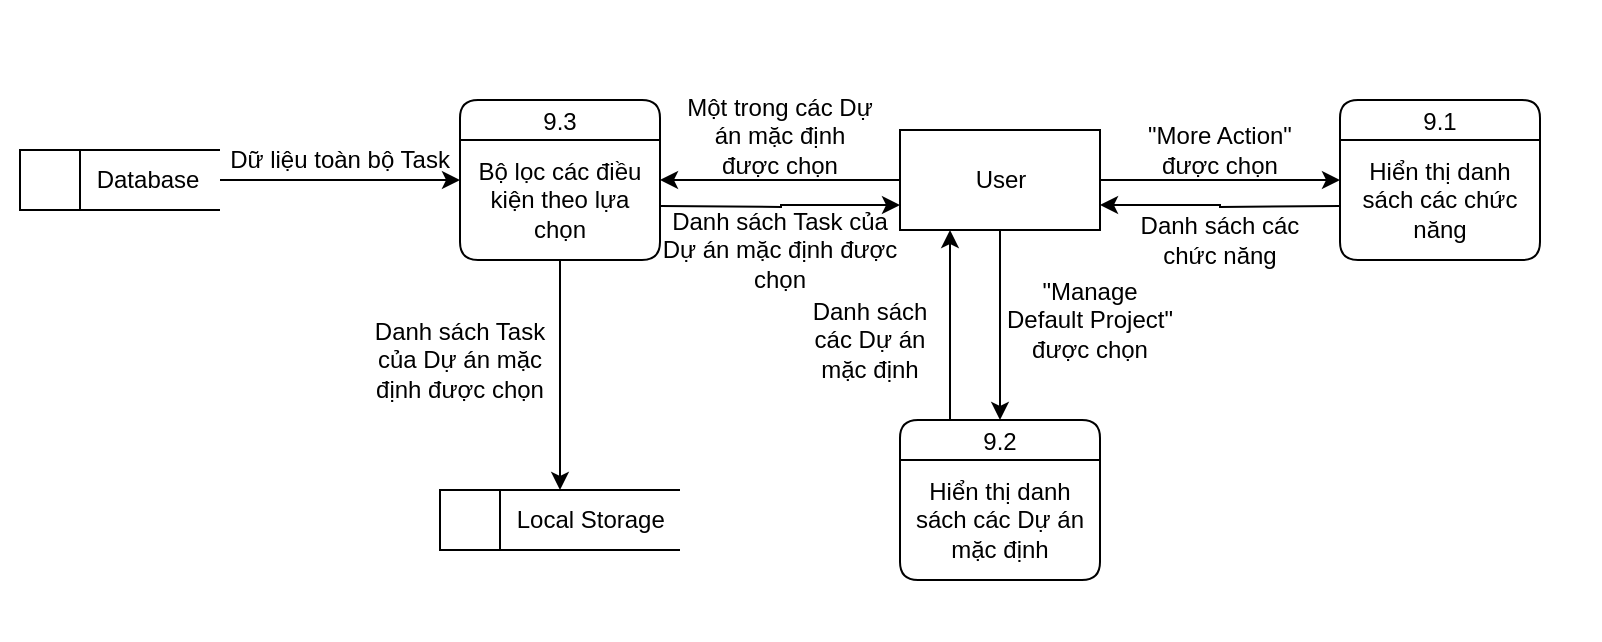<mxfile version="13.10.4" type="device"><diagram id="9QwaHmy63moE6HXvgbr9" name="Page-1"><mxGraphModel dx="1865" dy="1749" grid="1" gridSize="10" guides="1" tooltips="1" connect="1" arrows="1" fold="1" page="1" pageScale="1" pageWidth="827" pageHeight="1169" math="0" shadow="0"><root><mxCell id="0"/><mxCell id="1" parent="0"/><mxCell id="UpDwbXcqQVIgHQb2q2-l-38" value="" style="rounded=0;whiteSpace=wrap;html=1;strokeColor=none;" parent="1" vertex="1"><mxGeometry x="-440" y="-10" width="800" height="320" as="geometry"/></mxCell><mxCell id="UpDwbXcqQVIgHQb2q2-l-3" style="edgeStyle=orthogonalEdgeStyle;rounded=0;orthogonalLoop=1;jettySize=auto;html=1;entryX=0;entryY=0.5;entryDx=0;entryDy=0;" parent="1" source="UpDwbXcqQVIgHQb2q2-l-1" target="UpDwbXcqQVIgHQb2q2-l-2" edge="1"><mxGeometry relative="1" as="geometry"/></mxCell><mxCell id="UpDwbXcqQVIgHQb2q2-l-15" style="edgeStyle=orthogonalEdgeStyle;rounded=0;orthogonalLoop=1;jettySize=auto;html=1;entryX=0.5;entryY=0;entryDx=0;entryDy=0;" parent="1" source="UpDwbXcqQVIgHQb2q2-l-1" target="UpDwbXcqQVIgHQb2q2-l-6" edge="1"><mxGeometry relative="1" as="geometry"/></mxCell><mxCell id="UpDwbXcqQVIgHQb2q2-l-21" style="edgeStyle=orthogonalEdgeStyle;rounded=0;orthogonalLoop=1;jettySize=auto;html=1;entryX=1;entryY=0.5;entryDx=0;entryDy=0;" parent="1" source="UpDwbXcqQVIgHQb2q2-l-1" target="UpDwbXcqQVIgHQb2q2-l-19" edge="1"><mxGeometry relative="1" as="geometry"><mxPoint x="-90" y="80" as="targetPoint"/></mxGeometry></mxCell><mxCell id="UpDwbXcqQVIgHQb2q2-l-1" value="User" style="html=1;dashed=0;whitespace=wrap;" parent="1" vertex="1"><mxGeometry x="10" y="55" width="100" height="50" as="geometry"/></mxCell><mxCell id="UpDwbXcqQVIgHQb2q2-l-13" style="edgeStyle=orthogonalEdgeStyle;rounded=0;orthogonalLoop=1;jettySize=auto;html=1;entryX=1;entryY=0.75;entryDx=0;entryDy=0;" parent="1" target="UpDwbXcqQVIgHQb2q2-l-1" edge="1"><mxGeometry relative="1" as="geometry"><mxPoint x="230" y="93" as="sourcePoint"/></mxGeometry></mxCell><mxCell id="UpDwbXcqQVIgHQb2q2-l-2" value="9.1" style="swimlane;fontStyle=0;childLayout=stackLayout;horizontal=1;startSize=20;fillColor=#ffffff;horizontalStack=0;resizeParent=1;resizeParentMax=0;resizeLast=0;collapsible=0;marginBottom=0;swimlaneFillColor=#ffffff;rounded=1;" parent="1" vertex="1"><mxGeometry x="230" y="40" width="100" height="80" as="geometry"/></mxCell><mxCell id="UpDwbXcqQVIgHQb2q2-l-4" value="Hiển thị danh sách các chức năng" style="text;html=1;strokeColor=none;fillColor=none;align=center;verticalAlign=middle;whiteSpace=wrap;rounded=0;" parent="UpDwbXcqQVIgHQb2q2-l-2" vertex="1"><mxGeometry y="20" width="100" height="60" as="geometry"/></mxCell><mxCell id="UpDwbXcqQVIgHQb2q2-l-5" value="&quot;More Action&quot;&lt;br&gt;được chọn" style="text;html=1;strokeColor=none;fillColor=none;align=center;verticalAlign=middle;whiteSpace=wrap;rounded=0;" parent="1" vertex="1"><mxGeometry x="110" y="55" width="120" height="20" as="geometry"/></mxCell><mxCell id="UpDwbXcqQVIgHQb2q2-l-16" style="edgeStyle=orthogonalEdgeStyle;rounded=0;orthogonalLoop=1;jettySize=auto;html=1;entryX=0.25;entryY=1;entryDx=0;entryDy=0;exitX=0.25;exitY=0;exitDx=0;exitDy=0;" parent="1" source="UpDwbXcqQVIgHQb2q2-l-6" target="UpDwbXcqQVIgHQb2q2-l-1" edge="1"><mxGeometry relative="1" as="geometry"/></mxCell><mxCell id="UpDwbXcqQVIgHQb2q2-l-6" value="9.2" style="swimlane;fontStyle=0;childLayout=stackLayout;horizontal=1;startSize=20;fillColor=#ffffff;horizontalStack=0;resizeParent=1;resizeParentMax=0;resizeLast=0;collapsible=0;marginBottom=0;swimlaneFillColor=#ffffff;rounded=1;" parent="1" vertex="1"><mxGeometry x="10" y="200" width="100" height="80" as="geometry"/></mxCell><mxCell id="UpDwbXcqQVIgHQb2q2-l-7" value="Hiển thị danh sách các Dự án mặc định" style="text;html=1;strokeColor=none;fillColor=none;align=center;verticalAlign=middle;whiteSpace=wrap;rounded=0;" parent="UpDwbXcqQVIgHQb2q2-l-6" vertex="1"><mxGeometry y="20" width="100" height="60" as="geometry"/></mxCell><mxCell id="UpDwbXcqQVIgHQb2q2-l-9" value="&quot;Manage Default Project&quot; được chọn" style="text;html=1;strokeColor=none;fillColor=none;align=center;verticalAlign=middle;whiteSpace=wrap;rounded=0;" parent="1" vertex="1"><mxGeometry x="60" y="105" width="90" height="90" as="geometry"/></mxCell><mxCell id="UpDwbXcqQVIgHQb2q2-l-14" value="Danh sách các&lt;br&gt;chức năng" style="text;html=1;strokeColor=none;fillColor=none;align=center;verticalAlign=middle;whiteSpace=wrap;rounded=0;" parent="1" vertex="1"><mxGeometry x="110" y="100" width="120" height="20" as="geometry"/></mxCell><mxCell id="UpDwbXcqQVIgHQb2q2-l-17" value="Danh sách các Dự án mặc định" style="text;html=1;strokeColor=none;fillColor=none;align=center;verticalAlign=middle;whiteSpace=wrap;rounded=0;" parent="1" vertex="1"><mxGeometry x="-40" y="120" width="70" height="80" as="geometry"/></mxCell><mxCell id="UpDwbXcqQVIgHQb2q2-l-27" style="edgeStyle=orthogonalEdgeStyle;rounded=0;orthogonalLoop=1;jettySize=auto;html=1;entryX=0;entryY=0.75;entryDx=0;entryDy=0;" parent="1" target="UpDwbXcqQVIgHQb2q2-l-1" edge="1"><mxGeometry relative="1" as="geometry"><mxPoint x="-110" y="93" as="sourcePoint"/></mxGeometry></mxCell><mxCell id="UpDwbXcqQVIgHQb2q2-l-19" value="9.3" style="swimlane;fontStyle=0;childLayout=stackLayout;horizontal=1;startSize=20;fillColor=#ffffff;horizontalStack=0;resizeParent=1;resizeParentMax=0;resizeLast=0;collapsible=0;marginBottom=0;swimlaneFillColor=#ffffff;rounded=1;" parent="1" vertex="1"><mxGeometry x="-210" y="40" width="100" height="80" as="geometry"/></mxCell><mxCell id="UpDwbXcqQVIgHQb2q2-l-20" value="Bộ lọc các điều kiện theo lựa chọn" style="text;html=1;strokeColor=none;fillColor=none;align=center;verticalAlign=middle;whiteSpace=wrap;rounded=0;" parent="UpDwbXcqQVIgHQb2q2-l-19" vertex="1"><mxGeometry y="20" width="100" height="60" as="geometry"/></mxCell><mxCell id="UpDwbXcqQVIgHQb2q2-l-22" value="Một trong các Dự án mặc định &lt;br&gt;được chọn" style="text;html=1;strokeColor=none;fillColor=none;align=center;verticalAlign=middle;whiteSpace=wrap;rounded=0;" parent="1" vertex="1"><mxGeometry x="-100" y="40" width="100" height="35" as="geometry"/></mxCell><mxCell id="UpDwbXcqQVIgHQb2q2-l-24" style="edgeStyle=orthogonalEdgeStyle;rounded=0;orthogonalLoop=1;jettySize=auto;html=1;" parent="1" source="UpDwbXcqQVIgHQb2q2-l-23" edge="1"><mxGeometry relative="1" as="geometry"><mxPoint x="-210" y="80" as="targetPoint"/></mxGeometry></mxCell><mxCell id="UpDwbXcqQVIgHQb2q2-l-23" value="&amp;nbsp; &amp;nbsp; &amp;nbsp; &amp;nbsp; &amp;nbsp; Database" style="html=1;dashed=0;whitespace=wrap;shape=mxgraph.dfd.dataStoreID;align=left;spacingLeft=3;points=[[0,0],[0.5,0],[1,0],[0,0.5],[1,0.5],[0,1],[0.5,1],[1,1]];rounded=1;" parent="1" vertex="1"><mxGeometry x="-430" y="65" width="100" height="30" as="geometry"/></mxCell><mxCell id="UpDwbXcqQVIgHQb2q2-l-25" value="Dữ liệu toàn bộ Task" style="text;html=1;strokeColor=none;fillColor=none;align=center;verticalAlign=middle;whiteSpace=wrap;rounded=0;" parent="1" vertex="1"><mxGeometry x="-330" y="60" width="120" height="20" as="geometry"/></mxCell><mxCell id="UpDwbXcqQVIgHQb2q2-l-28" value="Danh sách Task của Dự án mặc định được chọn" style="text;html=1;strokeColor=none;fillColor=none;align=center;verticalAlign=middle;whiteSpace=wrap;rounded=0;" parent="1" vertex="1"><mxGeometry x="-110" y="105" width="120" height="20" as="geometry"/></mxCell><mxCell id="_gCmyVALaA6k8eJj6E3y-1" value="&amp;nbsp; &amp;nbsp; &amp;nbsp; &amp;nbsp; &amp;nbsp; Local Storage" style="html=1;dashed=0;whitespace=wrap;shape=mxgraph.dfd.dataStoreID;align=left;spacingLeft=3;points=[[0,0],[0.5,0],[1,0],[0,0.5],[1,0.5],[0,1],[0.5,1],[1,1]];rounded=1;" parent="1" vertex="1"><mxGeometry x="-220" y="235" width="120" height="30" as="geometry"/></mxCell><mxCell id="_gCmyVALaA6k8eJj6E3y-2" style="edgeStyle=orthogonalEdgeStyle;rounded=0;orthogonalLoop=1;jettySize=auto;html=1;entryX=0.5;entryY=0;entryDx=0;entryDy=0;" parent="1" source="UpDwbXcqQVIgHQb2q2-l-20" target="_gCmyVALaA6k8eJj6E3y-1" edge="1"><mxGeometry relative="1" as="geometry"/></mxCell><mxCell id="_gCmyVALaA6k8eJj6E3y-3" value="Danh sách Task&lt;br&gt;của Dự án mặc&lt;br&gt;định được chọn" style="text;html=1;strokeColor=none;fillColor=none;align=center;verticalAlign=middle;whiteSpace=wrap;rounded=0;" parent="1" vertex="1"><mxGeometry x="-270" y="160" width="120" height="20" as="geometry"/></mxCell></root></mxGraphModel></diagram></mxfile>